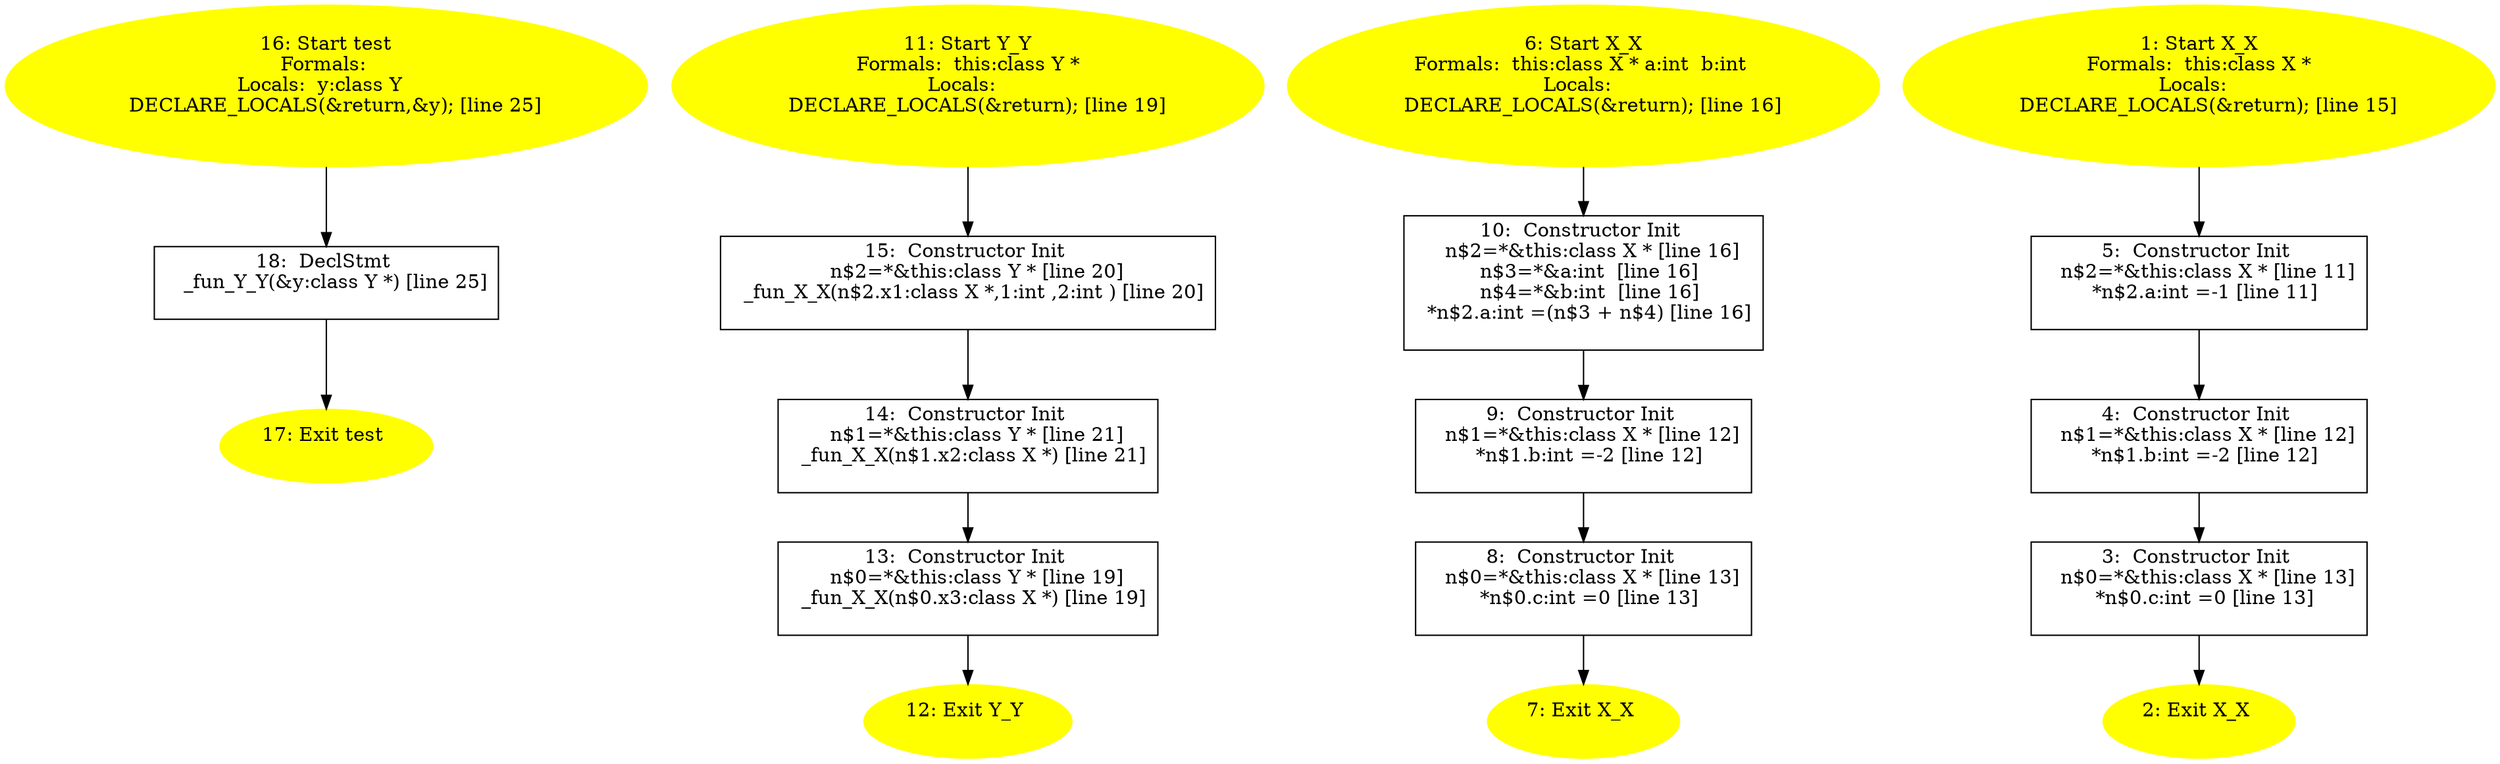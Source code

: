 /* @generated */
digraph iCFG {
18 [label="18:  DeclStmt \n   _fun_Y_Y(&y:class Y *) [line 25]\n " shape="box"]
	

	 18 -> 17 ;
17 [label="17: Exit test \n  " color=yellow style=filled]
	

16 [label="16: Start test\nFormals: \nLocals:  y:class Y  \n   DECLARE_LOCALS(&return,&y); [line 25]\n " color=yellow style=filled]
	

	 16 -> 18 ;
15 [label="15:  Constructor Init \n   n$2=*&this:class Y * [line 20]\n  _fun_X_X(n$2.x1:class X *,1:int ,2:int ) [line 20]\n " shape="box"]
	

	 15 -> 14 ;
14 [label="14:  Constructor Init \n   n$1=*&this:class Y * [line 21]\n  _fun_X_X(n$1.x2:class X *) [line 21]\n " shape="box"]
	

	 14 -> 13 ;
13 [label="13:  Constructor Init \n   n$0=*&this:class Y * [line 19]\n  _fun_X_X(n$0.x3:class X *) [line 19]\n " shape="box"]
	

	 13 -> 12 ;
12 [label="12: Exit Y_Y \n  " color=yellow style=filled]
	

11 [label="11: Start Y_Y\nFormals:  this:class Y *\nLocals:  \n   DECLARE_LOCALS(&return); [line 19]\n " color=yellow style=filled]
	

	 11 -> 15 ;
10 [label="10:  Constructor Init \n   n$2=*&this:class X * [line 16]\n  n$3=*&a:int  [line 16]\n  n$4=*&b:int  [line 16]\n  *n$2.a:int =(n$3 + n$4) [line 16]\n " shape="box"]
	

	 10 -> 9 ;
9 [label="9:  Constructor Init \n   n$1=*&this:class X * [line 12]\n  *n$1.b:int =-2 [line 12]\n " shape="box"]
	

	 9 -> 8 ;
8 [label="8:  Constructor Init \n   n$0=*&this:class X * [line 13]\n  *n$0.c:int =0 [line 13]\n " shape="box"]
	

	 8 -> 7 ;
7 [label="7: Exit X_X \n  " color=yellow style=filled]
	

6 [label="6: Start X_X\nFormals:  this:class X * a:int  b:int \nLocals:  \n   DECLARE_LOCALS(&return); [line 16]\n " color=yellow style=filled]
	

	 6 -> 10 ;
5 [label="5:  Constructor Init \n   n$2=*&this:class X * [line 11]\n  *n$2.a:int =-1 [line 11]\n " shape="box"]
	

	 5 -> 4 ;
4 [label="4:  Constructor Init \n   n$1=*&this:class X * [line 12]\n  *n$1.b:int =-2 [line 12]\n " shape="box"]
	

	 4 -> 3 ;
3 [label="3:  Constructor Init \n   n$0=*&this:class X * [line 13]\n  *n$0.c:int =0 [line 13]\n " shape="box"]
	

	 3 -> 2 ;
2 [label="2: Exit X_X \n  " color=yellow style=filled]
	

1 [label="1: Start X_X\nFormals:  this:class X *\nLocals:  \n   DECLARE_LOCALS(&return); [line 15]\n " color=yellow style=filled]
	

	 1 -> 5 ;
}

